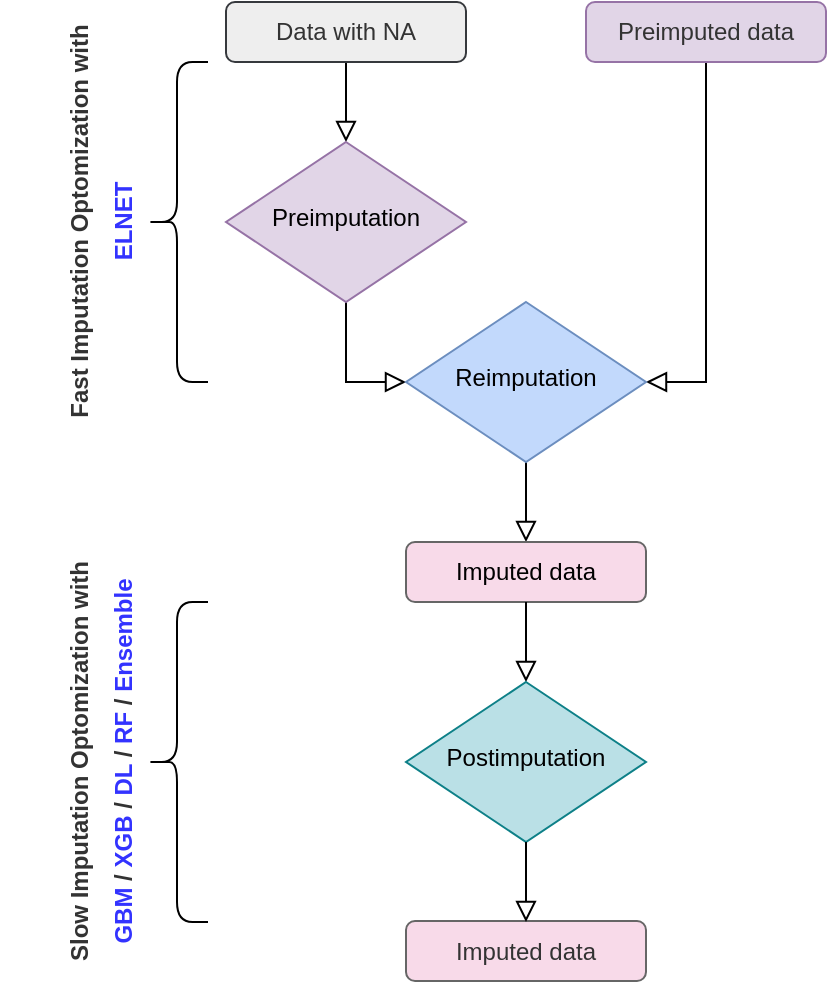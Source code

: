 <mxfile version="20.2.7" type="device"><diagram id="C5RBs43oDa-KdzZeNtuy" name="Page-1"><mxGraphModel dx="911" dy="612" grid="1" gridSize="10" guides="1" tooltips="1" connect="1" arrows="1" fold="1" page="1" pageScale="1" pageWidth="827" pageHeight="1169" math="0" shadow="0"><root><mxCell id="WIyWlLk6GJQsqaUBKTNV-0"/><mxCell id="WIyWlLk6GJQsqaUBKTNV-1" parent="WIyWlLk6GJQsqaUBKTNV-0"/><mxCell id="WIyWlLk6GJQsqaUBKTNV-2" value="" style="rounded=0;html=1;jettySize=auto;orthogonalLoop=1;fontSize=11;endArrow=block;endFill=0;endSize=8;strokeWidth=1;shadow=0;labelBackgroundColor=none;edgeStyle=orthogonalEdgeStyle;" parent="WIyWlLk6GJQsqaUBKTNV-1" source="WIyWlLk6GJQsqaUBKTNV-3" target="WIyWlLk6GJQsqaUBKTNV-6" edge="1"><mxGeometry relative="1" as="geometry"/></mxCell><mxCell id="WIyWlLk6GJQsqaUBKTNV-3" value="&lt;font color=&quot;#333333&quot;&gt;Data with NA&lt;/font&gt;" style="rounded=1;whiteSpace=wrap;html=1;fontSize=12;glass=0;strokeWidth=1;shadow=0;fillColor=#eeeeee;strokeColor=#36393d;" parent="WIyWlLk6GJQsqaUBKTNV-1" vertex="1"><mxGeometry x="160" y="90" width="120" height="30" as="geometry"/></mxCell><mxCell id="WIyWlLk6GJQsqaUBKTNV-4" value="" style="rounded=0;html=1;jettySize=auto;orthogonalLoop=1;fontSize=11;endArrow=block;endFill=0;endSize=8;strokeWidth=1;shadow=0;labelBackgroundColor=none;edgeStyle=orthogonalEdgeStyle;exitX=0.5;exitY=1;exitDx=0;exitDy=0;entryX=0;entryY=0.5;entryDx=0;entryDy=0;" parent="WIyWlLk6GJQsqaUBKTNV-1" source="WIyWlLk6GJQsqaUBKTNV-6" target="WIyWlLk6GJQsqaUBKTNV-10" edge="1"><mxGeometry y="20" relative="1" as="geometry"><mxPoint as="offset"/><mxPoint x="210" y="230" as="sourcePoint"/><mxPoint x="300" y="280" as="targetPoint"/><Array as="points"><mxPoint x="220" y="280"/></Array></mxGeometry></mxCell><mxCell id="WIyWlLk6GJQsqaUBKTNV-5" value="" style="edgeStyle=orthogonalEdgeStyle;rounded=0;html=1;jettySize=auto;orthogonalLoop=1;fontSize=11;endArrow=block;endFill=0;endSize=8;strokeWidth=1;shadow=0;labelBackgroundColor=none;exitX=0.5;exitY=1;exitDx=0;exitDy=0;entryX=1;entryY=0.5;entryDx=0;entryDy=0;" parent="WIyWlLk6GJQsqaUBKTNV-1" target="WIyWlLk6GJQsqaUBKTNV-10" edge="1"><mxGeometry y="10" relative="1" as="geometry"><mxPoint as="offset"/><mxPoint x="390" y="120" as="sourcePoint"/><mxPoint x="320" y="280" as="targetPoint"/><Array as="points"><mxPoint x="400" y="120"/><mxPoint x="400" y="280"/></Array></mxGeometry></mxCell><mxCell id="WIyWlLk6GJQsqaUBKTNV-6" value="Preimputation" style="rhombus;whiteSpace=wrap;html=1;shadow=0;fontFamily=Helvetica;fontSize=12;align=center;strokeWidth=1;spacing=6;spacingTop=-4;fillColor=#e1d5e7;strokeColor=#9673a6;" parent="WIyWlLk6GJQsqaUBKTNV-1" vertex="1"><mxGeometry x="160" y="160" width="120" height="80" as="geometry"/></mxCell><mxCell id="WIyWlLk6GJQsqaUBKTNV-7" value="&lt;font color=&quot;#333333&quot;&gt;Preimputed data&lt;/font&gt;" style="rounded=1;whiteSpace=wrap;html=1;fontSize=12;glass=0;strokeWidth=1;shadow=0;fillColor=#e1d5e7;strokeColor=#9673a6;" parent="WIyWlLk6GJQsqaUBKTNV-1" vertex="1"><mxGeometry x="340" y="90" width="120" height="30" as="geometry"/></mxCell><mxCell id="WIyWlLk6GJQsqaUBKTNV-8" value="" style="rounded=0;html=1;jettySize=auto;orthogonalLoop=1;fontSize=11;endArrow=block;endFill=0;endSize=8;strokeWidth=1;shadow=0;labelBackgroundColor=none;edgeStyle=orthogonalEdgeStyle;" parent="WIyWlLk6GJQsqaUBKTNV-1" source="WIyWlLk6GJQsqaUBKTNV-10" target="WIyWlLk6GJQsqaUBKTNV-11" edge="1"><mxGeometry x="0.4" y="30" relative="1" as="geometry"><mxPoint as="offset"/></mxGeometry></mxCell><mxCell id="WIyWlLk6GJQsqaUBKTNV-10" value="Reimputation" style="rhombus;whiteSpace=wrap;html=1;shadow=0;fontFamily=Helvetica;fontSize=12;align=center;strokeWidth=1;spacing=6;spacingTop=-4;fillColor=#C2D9FC;strokeColor=#6c8ebf;" parent="WIyWlLk6GJQsqaUBKTNV-1" vertex="1"><mxGeometry x="250" y="240" width="120" height="80" as="geometry"/></mxCell><mxCell id="WIyWlLk6GJQsqaUBKTNV-11" value="Imputed data" style="rounded=1;whiteSpace=wrap;html=1;fontSize=12;glass=0;strokeWidth=1;shadow=0;fillColor=#F8DAE9;strokeColor=#666666;" parent="WIyWlLk6GJQsqaUBKTNV-1" vertex="1"><mxGeometry x="250" y="360" width="120" height="30" as="geometry"/></mxCell><mxCell id="Ld7lrTD2XgAe1ahKv3Qz-1" value="" style="shape=curlyBracket;whiteSpace=wrap;html=1;rounded=1;shadow=0;glass=0;sketch=0;fillStyle=auto;gradientColor=none;" vertex="1" parent="WIyWlLk6GJQsqaUBKTNV-1"><mxGeometry x="120" y="120" width="31" height="160" as="geometry"/></mxCell><mxCell id="Ld7lrTD2XgAe1ahKv3Qz-3" value="" style="rounded=0;html=1;jettySize=auto;orthogonalLoop=1;fontSize=11;endArrow=block;endFill=0;endSize=8;strokeWidth=1;shadow=0;labelBackgroundColor=none;edgeStyle=orthogonalEdgeStyle;exitX=0.5;exitY=1;exitDx=0;exitDy=0;entryX=0.5;entryY=0;entryDx=0;entryDy=0;" edge="1" parent="WIyWlLk6GJQsqaUBKTNV-1" source="WIyWlLk6GJQsqaUBKTNV-11" target="Ld7lrTD2XgAe1ahKv3Qz-4"><mxGeometry x="0.4" y="30" relative="1" as="geometry"><mxPoint as="offset"/><mxPoint x="400" y="420" as="sourcePoint"/><mxPoint x="310" y="440" as="targetPoint"/></mxGeometry></mxCell><mxCell id="Ld7lrTD2XgAe1ahKv3Qz-4" value="Postimputation" style="rhombus;whiteSpace=wrap;html=1;shadow=0;fontFamily=Helvetica;fontSize=12;align=center;strokeWidth=1;spacing=6;spacingTop=-4;fillColor=#BAE0E6;strokeColor=#0e8088;double=0;" vertex="1" parent="WIyWlLk6GJQsqaUBKTNV-1"><mxGeometry x="250" y="430" width="120" height="80" as="geometry"/></mxCell><mxCell id="Ld7lrTD2XgAe1ahKv3Qz-5" value="Imputed data" style="rounded=1;whiteSpace=wrap;html=1;fontSize=12;glass=0;strokeWidth=1;shadow=0;fillColor=#F8DAE9;fontColor=#333333;strokeColor=#666666;" vertex="1" parent="WIyWlLk6GJQsqaUBKTNV-1"><mxGeometry x="250" y="549.5" width="120" height="30" as="geometry"/></mxCell><mxCell id="Ld7lrTD2XgAe1ahKv3Qz-6" value="" style="rounded=0;html=1;jettySize=auto;orthogonalLoop=1;fontSize=11;endArrow=block;endFill=0;endSize=8;strokeWidth=1;shadow=0;labelBackgroundColor=none;edgeStyle=orthogonalEdgeStyle;exitX=0.5;exitY=1;exitDx=0;exitDy=0;" edge="1" parent="WIyWlLk6GJQsqaUBKTNV-1" source="Ld7lrTD2XgAe1ahKv3Qz-4"><mxGeometry x="0.4" y="30" relative="1" as="geometry"><mxPoint as="offset"/><mxPoint x="400" y="609.5" as="sourcePoint"/><mxPoint x="310" y="550" as="targetPoint"/></mxGeometry></mxCell><mxCell id="Ld7lrTD2XgAe1ahKv3Qz-7" value="" style="shape=curlyBracket;whiteSpace=wrap;html=1;rounded=1;shadow=0;glass=0;sketch=0;fillStyle=auto;gradientColor=none;" vertex="1" parent="WIyWlLk6GJQsqaUBKTNV-1"><mxGeometry x="120" y="390" width="31" height="160" as="geometry"/></mxCell><mxCell id="Ld7lrTD2XgAe1ahKv3Qz-8" value="&lt;p style=&quot;line-height: 0.9;&quot;&gt;&lt;span style=&quot;font-size: 12px;&quot;&gt;&lt;font style=&quot;&quot; color=&quot;#333333&quot;&gt;Slow Imputation Optomization with&lt;/font&gt;&lt;br&gt;&lt;font style=&quot;&quot; color=&quot;#3333ff&quot;&gt;GBM&lt;/font&gt;&lt;/span&gt;&lt;span style=&quot;color: rgb(51, 51, 51); font-size: 12px;&quot;&gt; / &lt;/span&gt;&lt;span style=&quot;font-size: 12px;&quot;&gt;&lt;font color=&quot;#3333ff&quot;&gt;XGB&lt;/font&gt;&lt;/span&gt;&lt;span style=&quot;color: rgb(51, 51, 51); font-size: 12px;&quot;&gt; / &lt;/span&gt;&lt;span style=&quot;font-size: 12px;&quot;&gt;&lt;font color=&quot;#3333ff&quot;&gt;DL&lt;/font&gt;&lt;/span&gt;&lt;span style=&quot;color: rgb(51, 51, 51); font-size: 12px;&quot;&gt; / &lt;/span&gt;&lt;span style=&quot;font-size: 12px;&quot;&gt;&lt;font color=&quot;#3333ff&quot;&gt;RF&lt;/font&gt;&lt;/span&gt;&lt;span style=&quot;color: rgb(51, 51, 51); font-size: 12px;&quot;&gt; / &lt;/span&gt;&lt;span style=&quot;font-size: 12px;&quot;&gt;&lt;font style=&quot;&quot; color=&quot;#3333ff&quot;&gt;Ensemble&lt;/font&gt;&lt;br&gt;&lt;/span&gt;&lt;/p&gt;" style="text;html=1;fontSize=24;fontStyle=1;verticalAlign=middle;align=center;shadow=0;glass=0;sketch=0;fillStyle=auto;rotation=-90;" vertex="1" parent="WIyWlLk6GJQsqaUBKTNV-1"><mxGeometry x="43" y="450" width="100" height="40" as="geometry"/></mxCell><mxCell id="Ld7lrTD2XgAe1ahKv3Qz-13" value="&lt;p style=&quot;line-height: 0.9;&quot;&gt;&lt;span style=&quot;font-size: 12px;&quot;&gt;&lt;font style=&quot;&quot; color=&quot;#333333&quot;&gt;Fast Imputation Optomization with&lt;/font&gt;&lt;br&gt;&lt;font style=&quot;&quot; color=&quot;#3333ff&quot;&gt;ELNET&lt;/font&gt;&lt;/span&gt;&lt;span style=&quot;font-size: 12px;&quot;&gt;&lt;br&gt;&lt;/span&gt;&lt;/p&gt;" style="text;html=1;fontSize=24;fontStyle=1;verticalAlign=middle;align=center;shadow=0;glass=0;sketch=0;fillStyle=auto;rotation=-90;" vertex="1" parent="WIyWlLk6GJQsqaUBKTNV-1"><mxGeometry x="43" y="180" width="100" height="40" as="geometry"/></mxCell></root></mxGraphModel></diagram></mxfile>